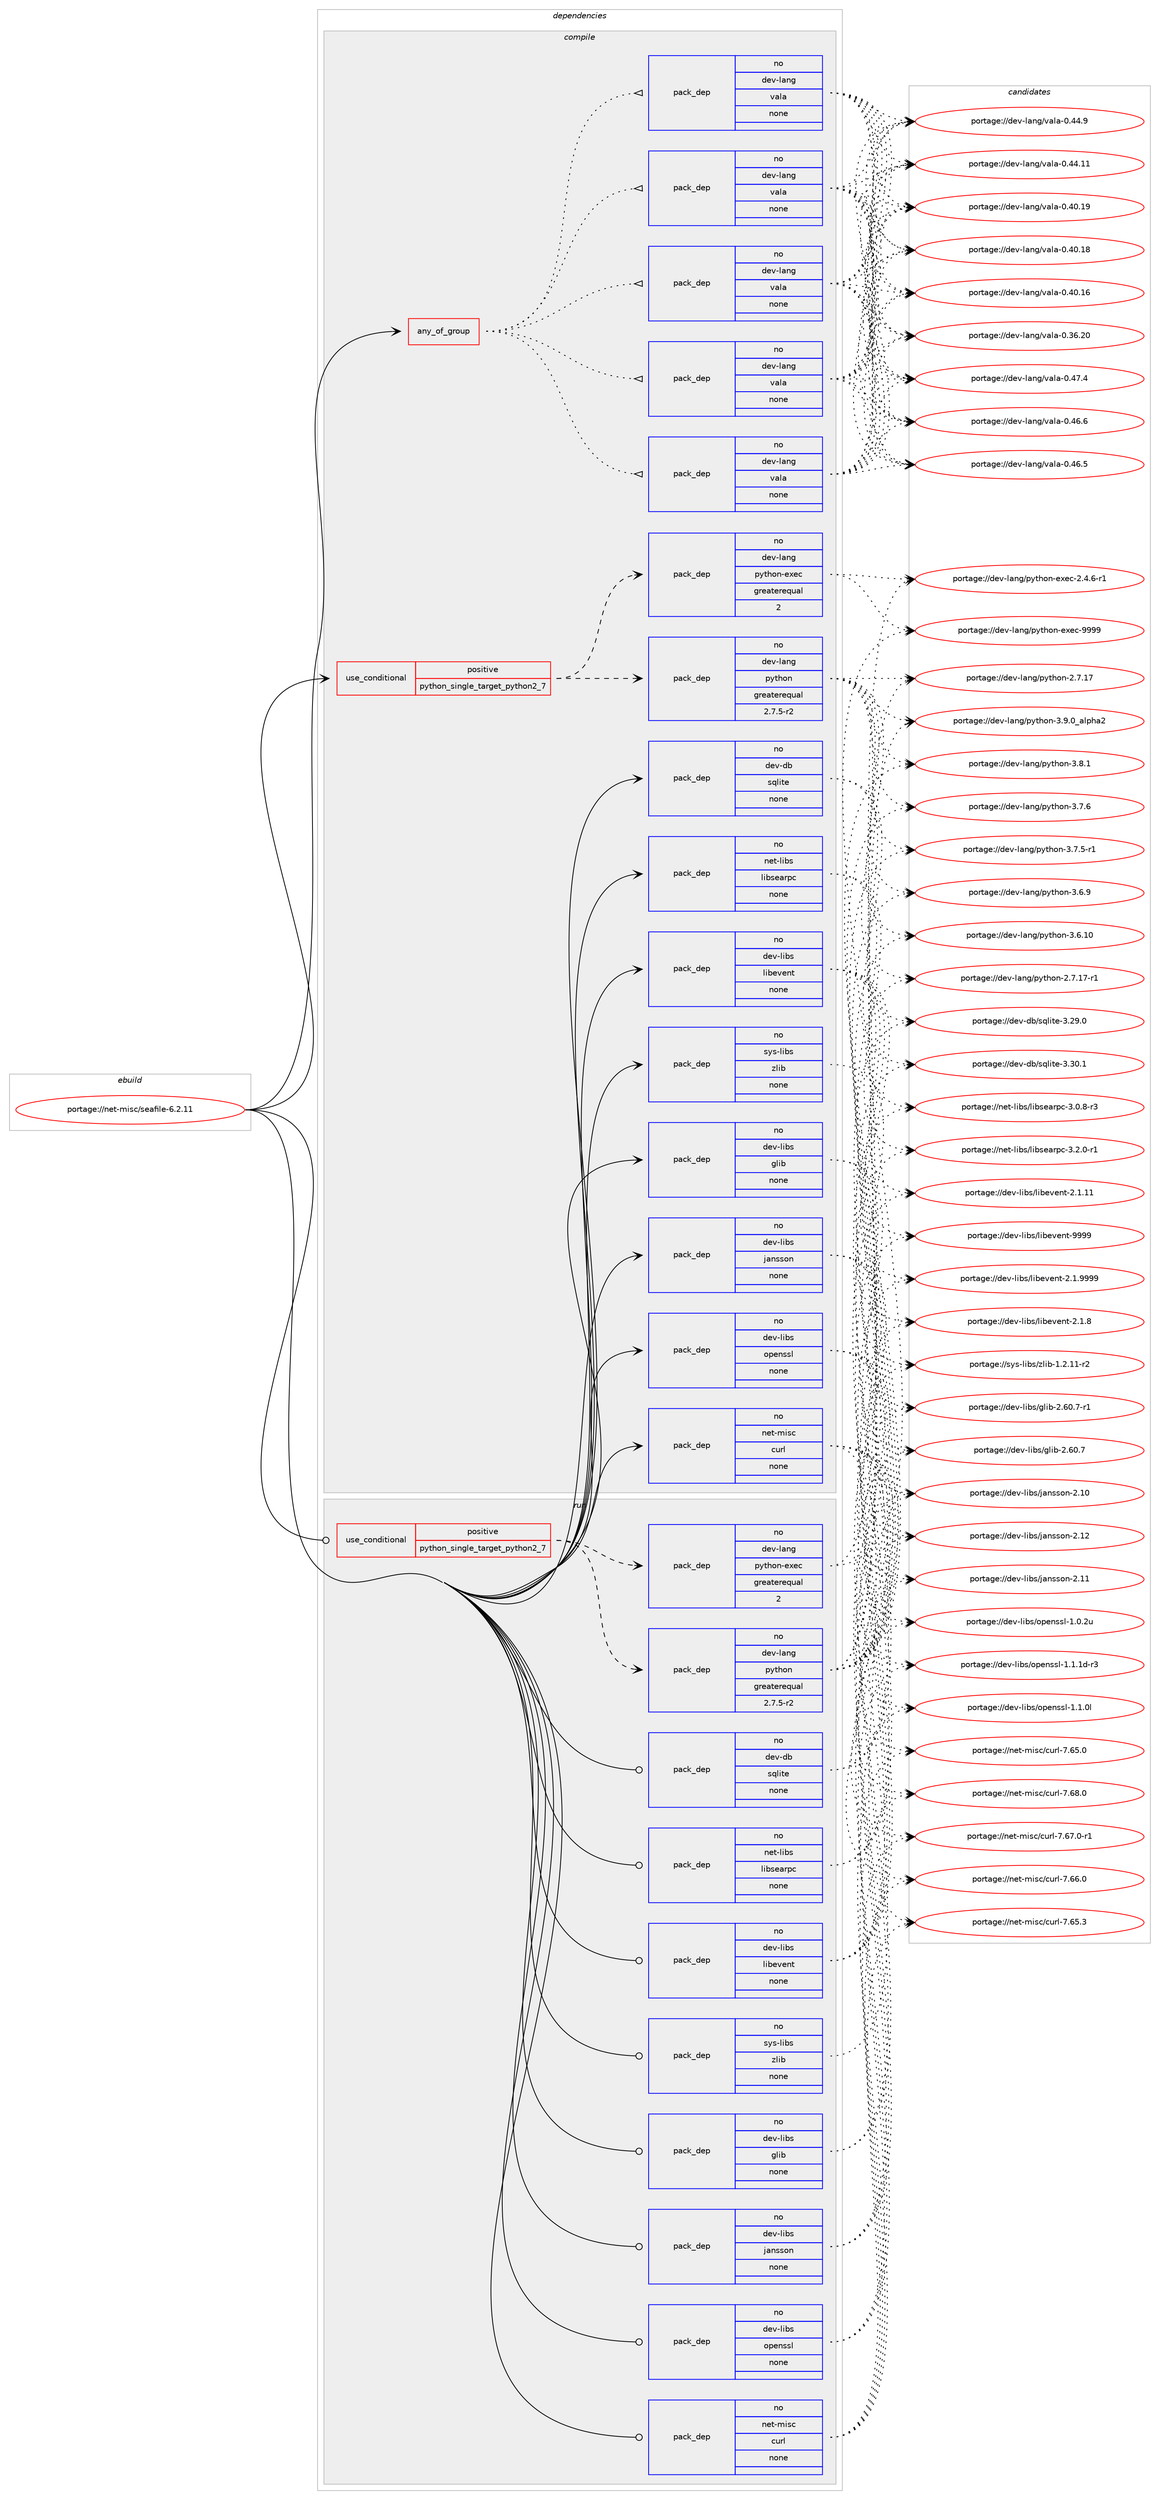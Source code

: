 digraph prolog {

# *************
# Graph options
# *************

newrank=true;
concentrate=true;
compound=true;
graph [rankdir=LR,fontname=Helvetica,fontsize=10,ranksep=1.5];#, ranksep=2.5, nodesep=0.2];
edge  [arrowhead=vee];
node  [fontname=Helvetica,fontsize=10];

# **********
# The ebuild
# **********

subgraph cluster_leftcol {
color=gray;
rank=same;
label=<<i>ebuild</i>>;
id [label="portage://net-misc/seafile-6.2.11", color=red, width=4, href="../net-misc/seafile-6.2.11.svg"];
}

# ****************
# The dependencies
# ****************

subgraph cluster_midcol {
color=gray;
label=<<i>dependencies</i>>;
subgraph cluster_compile {
fillcolor="#eeeeee";
style=filled;
label=<<i>compile</i>>;
subgraph any1915 {
dependency121522 [label=<<TABLE BORDER="0" CELLBORDER="1" CELLSPACING="0" CELLPADDING="4"><TR><TD CELLPADDING="10">any_of_group</TD></TR></TABLE>>, shape=none, color=red];subgraph pack94621 {
dependency121523 [label=<<TABLE BORDER="0" CELLBORDER="1" CELLSPACING="0" CELLPADDING="4" WIDTH="220"><TR><TD ROWSPAN="6" CELLPADDING="30">pack_dep</TD></TR><TR><TD WIDTH="110">no</TD></TR><TR><TD>dev-lang</TD></TR><TR><TD>vala</TD></TR><TR><TD>none</TD></TR><TR><TD></TD></TR></TABLE>>, shape=none, color=blue];
}
dependency121522:e -> dependency121523:w [weight=20,style="dotted",arrowhead="oinv"];
subgraph pack94622 {
dependency121524 [label=<<TABLE BORDER="0" CELLBORDER="1" CELLSPACING="0" CELLPADDING="4" WIDTH="220"><TR><TD ROWSPAN="6" CELLPADDING="30">pack_dep</TD></TR><TR><TD WIDTH="110">no</TD></TR><TR><TD>dev-lang</TD></TR><TR><TD>vala</TD></TR><TR><TD>none</TD></TR><TR><TD></TD></TR></TABLE>>, shape=none, color=blue];
}
dependency121522:e -> dependency121524:w [weight=20,style="dotted",arrowhead="oinv"];
subgraph pack94623 {
dependency121525 [label=<<TABLE BORDER="0" CELLBORDER="1" CELLSPACING="0" CELLPADDING="4" WIDTH="220"><TR><TD ROWSPAN="6" CELLPADDING="30">pack_dep</TD></TR><TR><TD WIDTH="110">no</TD></TR><TR><TD>dev-lang</TD></TR><TR><TD>vala</TD></TR><TR><TD>none</TD></TR><TR><TD></TD></TR></TABLE>>, shape=none, color=blue];
}
dependency121522:e -> dependency121525:w [weight=20,style="dotted",arrowhead="oinv"];
subgraph pack94624 {
dependency121526 [label=<<TABLE BORDER="0" CELLBORDER="1" CELLSPACING="0" CELLPADDING="4" WIDTH="220"><TR><TD ROWSPAN="6" CELLPADDING="30">pack_dep</TD></TR><TR><TD WIDTH="110">no</TD></TR><TR><TD>dev-lang</TD></TR><TR><TD>vala</TD></TR><TR><TD>none</TD></TR><TR><TD></TD></TR></TABLE>>, shape=none, color=blue];
}
dependency121522:e -> dependency121526:w [weight=20,style="dotted",arrowhead="oinv"];
subgraph pack94625 {
dependency121527 [label=<<TABLE BORDER="0" CELLBORDER="1" CELLSPACING="0" CELLPADDING="4" WIDTH="220"><TR><TD ROWSPAN="6" CELLPADDING="30">pack_dep</TD></TR><TR><TD WIDTH="110">no</TD></TR><TR><TD>dev-lang</TD></TR><TR><TD>vala</TD></TR><TR><TD>none</TD></TR><TR><TD></TD></TR></TABLE>>, shape=none, color=blue];
}
dependency121522:e -> dependency121527:w [weight=20,style="dotted",arrowhead="oinv"];
}
id:e -> dependency121522:w [weight=20,style="solid",arrowhead="vee"];
subgraph cond24883 {
dependency121528 [label=<<TABLE BORDER="0" CELLBORDER="1" CELLSPACING="0" CELLPADDING="4"><TR><TD ROWSPAN="3" CELLPADDING="10">use_conditional</TD></TR><TR><TD>positive</TD></TR><TR><TD>python_single_target_python2_7</TD></TR></TABLE>>, shape=none, color=red];
subgraph pack94626 {
dependency121529 [label=<<TABLE BORDER="0" CELLBORDER="1" CELLSPACING="0" CELLPADDING="4" WIDTH="220"><TR><TD ROWSPAN="6" CELLPADDING="30">pack_dep</TD></TR><TR><TD WIDTH="110">no</TD></TR><TR><TD>dev-lang</TD></TR><TR><TD>python</TD></TR><TR><TD>greaterequal</TD></TR><TR><TD>2.7.5-r2</TD></TR></TABLE>>, shape=none, color=blue];
}
dependency121528:e -> dependency121529:w [weight=20,style="dashed",arrowhead="vee"];
subgraph pack94627 {
dependency121530 [label=<<TABLE BORDER="0" CELLBORDER="1" CELLSPACING="0" CELLPADDING="4" WIDTH="220"><TR><TD ROWSPAN="6" CELLPADDING="30">pack_dep</TD></TR><TR><TD WIDTH="110">no</TD></TR><TR><TD>dev-lang</TD></TR><TR><TD>python-exec</TD></TR><TR><TD>greaterequal</TD></TR><TR><TD>2</TD></TR></TABLE>>, shape=none, color=blue];
}
dependency121528:e -> dependency121530:w [weight=20,style="dashed",arrowhead="vee"];
}
id:e -> dependency121528:w [weight=20,style="solid",arrowhead="vee"];
subgraph pack94628 {
dependency121531 [label=<<TABLE BORDER="0" CELLBORDER="1" CELLSPACING="0" CELLPADDING="4" WIDTH="220"><TR><TD ROWSPAN="6" CELLPADDING="30">pack_dep</TD></TR><TR><TD WIDTH="110">no</TD></TR><TR><TD>dev-db</TD></TR><TR><TD>sqlite</TD></TR><TR><TD>none</TD></TR><TR><TD></TD></TR></TABLE>>, shape=none, color=blue];
}
id:e -> dependency121531:w [weight=20,style="solid",arrowhead="vee"];
subgraph pack94629 {
dependency121532 [label=<<TABLE BORDER="0" CELLBORDER="1" CELLSPACING="0" CELLPADDING="4" WIDTH="220"><TR><TD ROWSPAN="6" CELLPADDING="30">pack_dep</TD></TR><TR><TD WIDTH="110">no</TD></TR><TR><TD>dev-libs</TD></TR><TR><TD>glib</TD></TR><TR><TD>none</TD></TR><TR><TD></TD></TR></TABLE>>, shape=none, color=blue];
}
id:e -> dependency121532:w [weight=20,style="solid",arrowhead="vee"];
subgraph pack94630 {
dependency121533 [label=<<TABLE BORDER="0" CELLBORDER="1" CELLSPACING="0" CELLPADDING="4" WIDTH="220"><TR><TD ROWSPAN="6" CELLPADDING="30">pack_dep</TD></TR><TR><TD WIDTH="110">no</TD></TR><TR><TD>dev-libs</TD></TR><TR><TD>jansson</TD></TR><TR><TD>none</TD></TR><TR><TD></TD></TR></TABLE>>, shape=none, color=blue];
}
id:e -> dependency121533:w [weight=20,style="solid",arrowhead="vee"];
subgraph pack94631 {
dependency121534 [label=<<TABLE BORDER="0" CELLBORDER="1" CELLSPACING="0" CELLPADDING="4" WIDTH="220"><TR><TD ROWSPAN="6" CELLPADDING="30">pack_dep</TD></TR><TR><TD WIDTH="110">no</TD></TR><TR><TD>dev-libs</TD></TR><TR><TD>libevent</TD></TR><TR><TD>none</TD></TR><TR><TD></TD></TR></TABLE>>, shape=none, color=blue];
}
id:e -> dependency121534:w [weight=20,style="solid",arrowhead="vee"];
subgraph pack94632 {
dependency121535 [label=<<TABLE BORDER="0" CELLBORDER="1" CELLSPACING="0" CELLPADDING="4" WIDTH="220"><TR><TD ROWSPAN="6" CELLPADDING="30">pack_dep</TD></TR><TR><TD WIDTH="110">no</TD></TR><TR><TD>dev-libs</TD></TR><TR><TD>openssl</TD></TR><TR><TD>none</TD></TR><TR><TD></TD></TR></TABLE>>, shape=none, color=blue];
}
id:e -> dependency121535:w [weight=20,style="solid",arrowhead="vee"];
subgraph pack94633 {
dependency121536 [label=<<TABLE BORDER="0" CELLBORDER="1" CELLSPACING="0" CELLPADDING="4" WIDTH="220"><TR><TD ROWSPAN="6" CELLPADDING="30">pack_dep</TD></TR><TR><TD WIDTH="110">no</TD></TR><TR><TD>net-libs</TD></TR><TR><TD>libsearpc</TD></TR><TR><TD>none</TD></TR><TR><TD></TD></TR></TABLE>>, shape=none, color=blue];
}
id:e -> dependency121536:w [weight=20,style="solid",arrowhead="vee"];
subgraph pack94634 {
dependency121537 [label=<<TABLE BORDER="0" CELLBORDER="1" CELLSPACING="0" CELLPADDING="4" WIDTH="220"><TR><TD ROWSPAN="6" CELLPADDING="30">pack_dep</TD></TR><TR><TD WIDTH="110">no</TD></TR><TR><TD>net-misc</TD></TR><TR><TD>curl</TD></TR><TR><TD>none</TD></TR><TR><TD></TD></TR></TABLE>>, shape=none, color=blue];
}
id:e -> dependency121537:w [weight=20,style="solid",arrowhead="vee"];
subgraph pack94635 {
dependency121538 [label=<<TABLE BORDER="0" CELLBORDER="1" CELLSPACING="0" CELLPADDING="4" WIDTH="220"><TR><TD ROWSPAN="6" CELLPADDING="30">pack_dep</TD></TR><TR><TD WIDTH="110">no</TD></TR><TR><TD>sys-libs</TD></TR><TR><TD>zlib</TD></TR><TR><TD>none</TD></TR><TR><TD></TD></TR></TABLE>>, shape=none, color=blue];
}
id:e -> dependency121538:w [weight=20,style="solid",arrowhead="vee"];
}
subgraph cluster_compileandrun {
fillcolor="#eeeeee";
style=filled;
label=<<i>compile and run</i>>;
}
subgraph cluster_run {
fillcolor="#eeeeee";
style=filled;
label=<<i>run</i>>;
subgraph cond24884 {
dependency121539 [label=<<TABLE BORDER="0" CELLBORDER="1" CELLSPACING="0" CELLPADDING="4"><TR><TD ROWSPAN="3" CELLPADDING="10">use_conditional</TD></TR><TR><TD>positive</TD></TR><TR><TD>python_single_target_python2_7</TD></TR></TABLE>>, shape=none, color=red];
subgraph pack94636 {
dependency121540 [label=<<TABLE BORDER="0" CELLBORDER="1" CELLSPACING="0" CELLPADDING="4" WIDTH="220"><TR><TD ROWSPAN="6" CELLPADDING="30">pack_dep</TD></TR><TR><TD WIDTH="110">no</TD></TR><TR><TD>dev-lang</TD></TR><TR><TD>python</TD></TR><TR><TD>greaterequal</TD></TR><TR><TD>2.7.5-r2</TD></TR></TABLE>>, shape=none, color=blue];
}
dependency121539:e -> dependency121540:w [weight=20,style="dashed",arrowhead="vee"];
subgraph pack94637 {
dependency121541 [label=<<TABLE BORDER="0" CELLBORDER="1" CELLSPACING="0" CELLPADDING="4" WIDTH="220"><TR><TD ROWSPAN="6" CELLPADDING="30">pack_dep</TD></TR><TR><TD WIDTH="110">no</TD></TR><TR><TD>dev-lang</TD></TR><TR><TD>python-exec</TD></TR><TR><TD>greaterequal</TD></TR><TR><TD>2</TD></TR></TABLE>>, shape=none, color=blue];
}
dependency121539:e -> dependency121541:w [weight=20,style="dashed",arrowhead="vee"];
}
id:e -> dependency121539:w [weight=20,style="solid",arrowhead="odot"];
subgraph pack94638 {
dependency121542 [label=<<TABLE BORDER="0" CELLBORDER="1" CELLSPACING="0" CELLPADDING="4" WIDTH="220"><TR><TD ROWSPAN="6" CELLPADDING="30">pack_dep</TD></TR><TR><TD WIDTH="110">no</TD></TR><TR><TD>dev-db</TD></TR><TR><TD>sqlite</TD></TR><TR><TD>none</TD></TR><TR><TD></TD></TR></TABLE>>, shape=none, color=blue];
}
id:e -> dependency121542:w [weight=20,style="solid",arrowhead="odot"];
subgraph pack94639 {
dependency121543 [label=<<TABLE BORDER="0" CELLBORDER="1" CELLSPACING="0" CELLPADDING="4" WIDTH="220"><TR><TD ROWSPAN="6" CELLPADDING="30">pack_dep</TD></TR><TR><TD WIDTH="110">no</TD></TR><TR><TD>dev-libs</TD></TR><TR><TD>glib</TD></TR><TR><TD>none</TD></TR><TR><TD></TD></TR></TABLE>>, shape=none, color=blue];
}
id:e -> dependency121543:w [weight=20,style="solid",arrowhead="odot"];
subgraph pack94640 {
dependency121544 [label=<<TABLE BORDER="0" CELLBORDER="1" CELLSPACING="0" CELLPADDING="4" WIDTH="220"><TR><TD ROWSPAN="6" CELLPADDING="30">pack_dep</TD></TR><TR><TD WIDTH="110">no</TD></TR><TR><TD>dev-libs</TD></TR><TR><TD>jansson</TD></TR><TR><TD>none</TD></TR><TR><TD></TD></TR></TABLE>>, shape=none, color=blue];
}
id:e -> dependency121544:w [weight=20,style="solid",arrowhead="odot"];
subgraph pack94641 {
dependency121545 [label=<<TABLE BORDER="0" CELLBORDER="1" CELLSPACING="0" CELLPADDING="4" WIDTH="220"><TR><TD ROWSPAN="6" CELLPADDING="30">pack_dep</TD></TR><TR><TD WIDTH="110">no</TD></TR><TR><TD>dev-libs</TD></TR><TR><TD>libevent</TD></TR><TR><TD>none</TD></TR><TR><TD></TD></TR></TABLE>>, shape=none, color=blue];
}
id:e -> dependency121545:w [weight=20,style="solid",arrowhead="odot"];
subgraph pack94642 {
dependency121546 [label=<<TABLE BORDER="0" CELLBORDER="1" CELLSPACING="0" CELLPADDING="4" WIDTH="220"><TR><TD ROWSPAN="6" CELLPADDING="30">pack_dep</TD></TR><TR><TD WIDTH="110">no</TD></TR><TR><TD>dev-libs</TD></TR><TR><TD>openssl</TD></TR><TR><TD>none</TD></TR><TR><TD></TD></TR></TABLE>>, shape=none, color=blue];
}
id:e -> dependency121546:w [weight=20,style="solid",arrowhead="odot"];
subgraph pack94643 {
dependency121547 [label=<<TABLE BORDER="0" CELLBORDER="1" CELLSPACING="0" CELLPADDING="4" WIDTH="220"><TR><TD ROWSPAN="6" CELLPADDING="30">pack_dep</TD></TR><TR><TD WIDTH="110">no</TD></TR><TR><TD>net-libs</TD></TR><TR><TD>libsearpc</TD></TR><TR><TD>none</TD></TR><TR><TD></TD></TR></TABLE>>, shape=none, color=blue];
}
id:e -> dependency121547:w [weight=20,style="solid",arrowhead="odot"];
subgraph pack94644 {
dependency121548 [label=<<TABLE BORDER="0" CELLBORDER="1" CELLSPACING="0" CELLPADDING="4" WIDTH="220"><TR><TD ROWSPAN="6" CELLPADDING="30">pack_dep</TD></TR><TR><TD WIDTH="110">no</TD></TR><TR><TD>net-misc</TD></TR><TR><TD>curl</TD></TR><TR><TD>none</TD></TR><TR><TD></TD></TR></TABLE>>, shape=none, color=blue];
}
id:e -> dependency121548:w [weight=20,style="solid",arrowhead="odot"];
subgraph pack94645 {
dependency121549 [label=<<TABLE BORDER="0" CELLBORDER="1" CELLSPACING="0" CELLPADDING="4" WIDTH="220"><TR><TD ROWSPAN="6" CELLPADDING="30">pack_dep</TD></TR><TR><TD WIDTH="110">no</TD></TR><TR><TD>sys-libs</TD></TR><TR><TD>zlib</TD></TR><TR><TD>none</TD></TR><TR><TD></TD></TR></TABLE>>, shape=none, color=blue];
}
id:e -> dependency121549:w [weight=20,style="solid",arrowhead="odot"];
}
}

# **************
# The candidates
# **************

subgraph cluster_choices {
rank=same;
color=gray;
label=<<i>candidates</i>>;

subgraph choice94621 {
color=black;
nodesep=1;
choice100101118451089711010347118971089745484652554652 [label="portage://dev-lang/vala-0.47.4", color=red, width=4,href="../dev-lang/vala-0.47.4.svg"];
choice100101118451089711010347118971089745484652544654 [label="portage://dev-lang/vala-0.46.6", color=red, width=4,href="../dev-lang/vala-0.46.6.svg"];
choice100101118451089711010347118971089745484652544653 [label="portage://dev-lang/vala-0.46.5", color=red, width=4,href="../dev-lang/vala-0.46.5.svg"];
choice100101118451089711010347118971089745484652524657 [label="portage://dev-lang/vala-0.44.9", color=red, width=4,href="../dev-lang/vala-0.44.9.svg"];
choice10010111845108971101034711897108974548465252464949 [label="portage://dev-lang/vala-0.44.11", color=red, width=4,href="../dev-lang/vala-0.44.11.svg"];
choice10010111845108971101034711897108974548465248464957 [label="portage://dev-lang/vala-0.40.19", color=red, width=4,href="../dev-lang/vala-0.40.19.svg"];
choice10010111845108971101034711897108974548465248464956 [label="portage://dev-lang/vala-0.40.18", color=red, width=4,href="../dev-lang/vala-0.40.18.svg"];
choice10010111845108971101034711897108974548465248464954 [label="portage://dev-lang/vala-0.40.16", color=red, width=4,href="../dev-lang/vala-0.40.16.svg"];
choice10010111845108971101034711897108974548465154465048 [label="portage://dev-lang/vala-0.36.20", color=red, width=4,href="../dev-lang/vala-0.36.20.svg"];
dependency121523:e -> choice100101118451089711010347118971089745484652554652:w [style=dotted,weight="100"];
dependency121523:e -> choice100101118451089711010347118971089745484652544654:w [style=dotted,weight="100"];
dependency121523:e -> choice100101118451089711010347118971089745484652544653:w [style=dotted,weight="100"];
dependency121523:e -> choice100101118451089711010347118971089745484652524657:w [style=dotted,weight="100"];
dependency121523:e -> choice10010111845108971101034711897108974548465252464949:w [style=dotted,weight="100"];
dependency121523:e -> choice10010111845108971101034711897108974548465248464957:w [style=dotted,weight="100"];
dependency121523:e -> choice10010111845108971101034711897108974548465248464956:w [style=dotted,weight="100"];
dependency121523:e -> choice10010111845108971101034711897108974548465248464954:w [style=dotted,weight="100"];
dependency121523:e -> choice10010111845108971101034711897108974548465154465048:w [style=dotted,weight="100"];
}
subgraph choice94622 {
color=black;
nodesep=1;
choice100101118451089711010347118971089745484652554652 [label="portage://dev-lang/vala-0.47.4", color=red, width=4,href="../dev-lang/vala-0.47.4.svg"];
choice100101118451089711010347118971089745484652544654 [label="portage://dev-lang/vala-0.46.6", color=red, width=4,href="../dev-lang/vala-0.46.6.svg"];
choice100101118451089711010347118971089745484652544653 [label="portage://dev-lang/vala-0.46.5", color=red, width=4,href="../dev-lang/vala-0.46.5.svg"];
choice100101118451089711010347118971089745484652524657 [label="portage://dev-lang/vala-0.44.9", color=red, width=4,href="../dev-lang/vala-0.44.9.svg"];
choice10010111845108971101034711897108974548465252464949 [label="portage://dev-lang/vala-0.44.11", color=red, width=4,href="../dev-lang/vala-0.44.11.svg"];
choice10010111845108971101034711897108974548465248464957 [label="portage://dev-lang/vala-0.40.19", color=red, width=4,href="../dev-lang/vala-0.40.19.svg"];
choice10010111845108971101034711897108974548465248464956 [label="portage://dev-lang/vala-0.40.18", color=red, width=4,href="../dev-lang/vala-0.40.18.svg"];
choice10010111845108971101034711897108974548465248464954 [label="portage://dev-lang/vala-0.40.16", color=red, width=4,href="../dev-lang/vala-0.40.16.svg"];
choice10010111845108971101034711897108974548465154465048 [label="portage://dev-lang/vala-0.36.20", color=red, width=4,href="../dev-lang/vala-0.36.20.svg"];
dependency121524:e -> choice100101118451089711010347118971089745484652554652:w [style=dotted,weight="100"];
dependency121524:e -> choice100101118451089711010347118971089745484652544654:w [style=dotted,weight="100"];
dependency121524:e -> choice100101118451089711010347118971089745484652544653:w [style=dotted,weight="100"];
dependency121524:e -> choice100101118451089711010347118971089745484652524657:w [style=dotted,weight="100"];
dependency121524:e -> choice10010111845108971101034711897108974548465252464949:w [style=dotted,weight="100"];
dependency121524:e -> choice10010111845108971101034711897108974548465248464957:w [style=dotted,weight="100"];
dependency121524:e -> choice10010111845108971101034711897108974548465248464956:w [style=dotted,weight="100"];
dependency121524:e -> choice10010111845108971101034711897108974548465248464954:w [style=dotted,weight="100"];
dependency121524:e -> choice10010111845108971101034711897108974548465154465048:w [style=dotted,weight="100"];
}
subgraph choice94623 {
color=black;
nodesep=1;
choice100101118451089711010347118971089745484652554652 [label="portage://dev-lang/vala-0.47.4", color=red, width=4,href="../dev-lang/vala-0.47.4.svg"];
choice100101118451089711010347118971089745484652544654 [label="portage://dev-lang/vala-0.46.6", color=red, width=4,href="../dev-lang/vala-0.46.6.svg"];
choice100101118451089711010347118971089745484652544653 [label="portage://dev-lang/vala-0.46.5", color=red, width=4,href="../dev-lang/vala-0.46.5.svg"];
choice100101118451089711010347118971089745484652524657 [label="portage://dev-lang/vala-0.44.9", color=red, width=4,href="../dev-lang/vala-0.44.9.svg"];
choice10010111845108971101034711897108974548465252464949 [label="portage://dev-lang/vala-0.44.11", color=red, width=4,href="../dev-lang/vala-0.44.11.svg"];
choice10010111845108971101034711897108974548465248464957 [label="portage://dev-lang/vala-0.40.19", color=red, width=4,href="../dev-lang/vala-0.40.19.svg"];
choice10010111845108971101034711897108974548465248464956 [label="portage://dev-lang/vala-0.40.18", color=red, width=4,href="../dev-lang/vala-0.40.18.svg"];
choice10010111845108971101034711897108974548465248464954 [label="portage://dev-lang/vala-0.40.16", color=red, width=4,href="../dev-lang/vala-0.40.16.svg"];
choice10010111845108971101034711897108974548465154465048 [label="portage://dev-lang/vala-0.36.20", color=red, width=4,href="../dev-lang/vala-0.36.20.svg"];
dependency121525:e -> choice100101118451089711010347118971089745484652554652:w [style=dotted,weight="100"];
dependency121525:e -> choice100101118451089711010347118971089745484652544654:w [style=dotted,weight="100"];
dependency121525:e -> choice100101118451089711010347118971089745484652544653:w [style=dotted,weight="100"];
dependency121525:e -> choice100101118451089711010347118971089745484652524657:w [style=dotted,weight="100"];
dependency121525:e -> choice10010111845108971101034711897108974548465252464949:w [style=dotted,weight="100"];
dependency121525:e -> choice10010111845108971101034711897108974548465248464957:w [style=dotted,weight="100"];
dependency121525:e -> choice10010111845108971101034711897108974548465248464956:w [style=dotted,weight="100"];
dependency121525:e -> choice10010111845108971101034711897108974548465248464954:w [style=dotted,weight="100"];
dependency121525:e -> choice10010111845108971101034711897108974548465154465048:w [style=dotted,weight="100"];
}
subgraph choice94624 {
color=black;
nodesep=1;
choice100101118451089711010347118971089745484652554652 [label="portage://dev-lang/vala-0.47.4", color=red, width=4,href="../dev-lang/vala-0.47.4.svg"];
choice100101118451089711010347118971089745484652544654 [label="portage://dev-lang/vala-0.46.6", color=red, width=4,href="../dev-lang/vala-0.46.6.svg"];
choice100101118451089711010347118971089745484652544653 [label="portage://dev-lang/vala-0.46.5", color=red, width=4,href="../dev-lang/vala-0.46.5.svg"];
choice100101118451089711010347118971089745484652524657 [label="portage://dev-lang/vala-0.44.9", color=red, width=4,href="../dev-lang/vala-0.44.9.svg"];
choice10010111845108971101034711897108974548465252464949 [label="portage://dev-lang/vala-0.44.11", color=red, width=4,href="../dev-lang/vala-0.44.11.svg"];
choice10010111845108971101034711897108974548465248464957 [label="portage://dev-lang/vala-0.40.19", color=red, width=4,href="../dev-lang/vala-0.40.19.svg"];
choice10010111845108971101034711897108974548465248464956 [label="portage://dev-lang/vala-0.40.18", color=red, width=4,href="../dev-lang/vala-0.40.18.svg"];
choice10010111845108971101034711897108974548465248464954 [label="portage://dev-lang/vala-0.40.16", color=red, width=4,href="../dev-lang/vala-0.40.16.svg"];
choice10010111845108971101034711897108974548465154465048 [label="portage://dev-lang/vala-0.36.20", color=red, width=4,href="../dev-lang/vala-0.36.20.svg"];
dependency121526:e -> choice100101118451089711010347118971089745484652554652:w [style=dotted,weight="100"];
dependency121526:e -> choice100101118451089711010347118971089745484652544654:w [style=dotted,weight="100"];
dependency121526:e -> choice100101118451089711010347118971089745484652544653:w [style=dotted,weight="100"];
dependency121526:e -> choice100101118451089711010347118971089745484652524657:w [style=dotted,weight="100"];
dependency121526:e -> choice10010111845108971101034711897108974548465252464949:w [style=dotted,weight="100"];
dependency121526:e -> choice10010111845108971101034711897108974548465248464957:w [style=dotted,weight="100"];
dependency121526:e -> choice10010111845108971101034711897108974548465248464956:w [style=dotted,weight="100"];
dependency121526:e -> choice10010111845108971101034711897108974548465248464954:w [style=dotted,weight="100"];
dependency121526:e -> choice10010111845108971101034711897108974548465154465048:w [style=dotted,weight="100"];
}
subgraph choice94625 {
color=black;
nodesep=1;
choice100101118451089711010347118971089745484652554652 [label="portage://dev-lang/vala-0.47.4", color=red, width=4,href="../dev-lang/vala-0.47.4.svg"];
choice100101118451089711010347118971089745484652544654 [label="portage://dev-lang/vala-0.46.6", color=red, width=4,href="../dev-lang/vala-0.46.6.svg"];
choice100101118451089711010347118971089745484652544653 [label="portage://dev-lang/vala-0.46.5", color=red, width=4,href="../dev-lang/vala-0.46.5.svg"];
choice100101118451089711010347118971089745484652524657 [label="portage://dev-lang/vala-0.44.9", color=red, width=4,href="../dev-lang/vala-0.44.9.svg"];
choice10010111845108971101034711897108974548465252464949 [label="portage://dev-lang/vala-0.44.11", color=red, width=4,href="../dev-lang/vala-0.44.11.svg"];
choice10010111845108971101034711897108974548465248464957 [label="portage://dev-lang/vala-0.40.19", color=red, width=4,href="../dev-lang/vala-0.40.19.svg"];
choice10010111845108971101034711897108974548465248464956 [label="portage://dev-lang/vala-0.40.18", color=red, width=4,href="../dev-lang/vala-0.40.18.svg"];
choice10010111845108971101034711897108974548465248464954 [label="portage://dev-lang/vala-0.40.16", color=red, width=4,href="../dev-lang/vala-0.40.16.svg"];
choice10010111845108971101034711897108974548465154465048 [label="portage://dev-lang/vala-0.36.20", color=red, width=4,href="../dev-lang/vala-0.36.20.svg"];
dependency121527:e -> choice100101118451089711010347118971089745484652554652:w [style=dotted,weight="100"];
dependency121527:e -> choice100101118451089711010347118971089745484652544654:w [style=dotted,weight="100"];
dependency121527:e -> choice100101118451089711010347118971089745484652544653:w [style=dotted,weight="100"];
dependency121527:e -> choice100101118451089711010347118971089745484652524657:w [style=dotted,weight="100"];
dependency121527:e -> choice10010111845108971101034711897108974548465252464949:w [style=dotted,weight="100"];
dependency121527:e -> choice10010111845108971101034711897108974548465248464957:w [style=dotted,weight="100"];
dependency121527:e -> choice10010111845108971101034711897108974548465248464956:w [style=dotted,weight="100"];
dependency121527:e -> choice10010111845108971101034711897108974548465248464954:w [style=dotted,weight="100"];
dependency121527:e -> choice10010111845108971101034711897108974548465154465048:w [style=dotted,weight="100"];
}
subgraph choice94626 {
color=black;
nodesep=1;
choice10010111845108971101034711212111610411111045514657464895971081121049750 [label="portage://dev-lang/python-3.9.0_alpha2", color=red, width=4,href="../dev-lang/python-3.9.0_alpha2.svg"];
choice100101118451089711010347112121116104111110455146564649 [label="portage://dev-lang/python-3.8.1", color=red, width=4,href="../dev-lang/python-3.8.1.svg"];
choice100101118451089711010347112121116104111110455146554654 [label="portage://dev-lang/python-3.7.6", color=red, width=4,href="../dev-lang/python-3.7.6.svg"];
choice1001011184510897110103471121211161041111104551465546534511449 [label="portage://dev-lang/python-3.7.5-r1", color=red, width=4,href="../dev-lang/python-3.7.5-r1.svg"];
choice100101118451089711010347112121116104111110455146544657 [label="portage://dev-lang/python-3.6.9", color=red, width=4,href="../dev-lang/python-3.6.9.svg"];
choice10010111845108971101034711212111610411111045514654464948 [label="portage://dev-lang/python-3.6.10", color=red, width=4,href="../dev-lang/python-3.6.10.svg"];
choice100101118451089711010347112121116104111110455046554649554511449 [label="portage://dev-lang/python-2.7.17-r1", color=red, width=4,href="../dev-lang/python-2.7.17-r1.svg"];
choice10010111845108971101034711212111610411111045504655464955 [label="portage://dev-lang/python-2.7.17", color=red, width=4,href="../dev-lang/python-2.7.17.svg"];
dependency121529:e -> choice10010111845108971101034711212111610411111045514657464895971081121049750:w [style=dotted,weight="100"];
dependency121529:e -> choice100101118451089711010347112121116104111110455146564649:w [style=dotted,weight="100"];
dependency121529:e -> choice100101118451089711010347112121116104111110455146554654:w [style=dotted,weight="100"];
dependency121529:e -> choice1001011184510897110103471121211161041111104551465546534511449:w [style=dotted,weight="100"];
dependency121529:e -> choice100101118451089711010347112121116104111110455146544657:w [style=dotted,weight="100"];
dependency121529:e -> choice10010111845108971101034711212111610411111045514654464948:w [style=dotted,weight="100"];
dependency121529:e -> choice100101118451089711010347112121116104111110455046554649554511449:w [style=dotted,weight="100"];
dependency121529:e -> choice10010111845108971101034711212111610411111045504655464955:w [style=dotted,weight="100"];
}
subgraph choice94627 {
color=black;
nodesep=1;
choice10010111845108971101034711212111610411111045101120101994557575757 [label="portage://dev-lang/python-exec-9999", color=red, width=4,href="../dev-lang/python-exec-9999.svg"];
choice10010111845108971101034711212111610411111045101120101994550465246544511449 [label="portage://dev-lang/python-exec-2.4.6-r1", color=red, width=4,href="../dev-lang/python-exec-2.4.6-r1.svg"];
dependency121530:e -> choice10010111845108971101034711212111610411111045101120101994557575757:w [style=dotted,weight="100"];
dependency121530:e -> choice10010111845108971101034711212111610411111045101120101994550465246544511449:w [style=dotted,weight="100"];
}
subgraph choice94628 {
color=black;
nodesep=1;
choice10010111845100984711511310810511610145514651484649 [label="portage://dev-db/sqlite-3.30.1", color=red, width=4,href="../dev-db/sqlite-3.30.1.svg"];
choice10010111845100984711511310810511610145514650574648 [label="portage://dev-db/sqlite-3.29.0", color=red, width=4,href="../dev-db/sqlite-3.29.0.svg"];
dependency121531:e -> choice10010111845100984711511310810511610145514651484649:w [style=dotted,weight="100"];
dependency121531:e -> choice10010111845100984711511310810511610145514650574648:w [style=dotted,weight="100"];
}
subgraph choice94629 {
color=black;
nodesep=1;
choice10010111845108105981154710310810598455046544846554511449 [label="portage://dev-libs/glib-2.60.7-r1", color=red, width=4,href="../dev-libs/glib-2.60.7-r1.svg"];
choice1001011184510810598115471031081059845504654484655 [label="portage://dev-libs/glib-2.60.7", color=red, width=4,href="../dev-libs/glib-2.60.7.svg"];
dependency121532:e -> choice10010111845108105981154710310810598455046544846554511449:w [style=dotted,weight="100"];
dependency121532:e -> choice1001011184510810598115471031081059845504654484655:w [style=dotted,weight="100"];
}
subgraph choice94630 {
color=black;
nodesep=1;
choice100101118451081059811547106971101151151111104550464950 [label="portage://dev-libs/jansson-2.12", color=red, width=4,href="../dev-libs/jansson-2.12.svg"];
choice100101118451081059811547106971101151151111104550464949 [label="portage://dev-libs/jansson-2.11", color=red, width=4,href="../dev-libs/jansson-2.11.svg"];
choice100101118451081059811547106971101151151111104550464948 [label="portage://dev-libs/jansson-2.10", color=red, width=4,href="../dev-libs/jansson-2.10.svg"];
dependency121533:e -> choice100101118451081059811547106971101151151111104550464950:w [style=dotted,weight="100"];
dependency121533:e -> choice100101118451081059811547106971101151151111104550464949:w [style=dotted,weight="100"];
dependency121533:e -> choice100101118451081059811547106971101151151111104550464948:w [style=dotted,weight="100"];
}
subgraph choice94631 {
color=black;
nodesep=1;
choice100101118451081059811547108105981011181011101164557575757 [label="portage://dev-libs/libevent-9999", color=red, width=4,href="../dev-libs/libevent-9999.svg"];
choice10010111845108105981154710810598101118101110116455046494657575757 [label="portage://dev-libs/libevent-2.1.9999", color=red, width=4,href="../dev-libs/libevent-2.1.9999.svg"];
choice10010111845108105981154710810598101118101110116455046494656 [label="portage://dev-libs/libevent-2.1.8", color=red, width=4,href="../dev-libs/libevent-2.1.8.svg"];
choice1001011184510810598115471081059810111810111011645504649464949 [label="portage://dev-libs/libevent-2.1.11", color=red, width=4,href="../dev-libs/libevent-2.1.11.svg"];
dependency121534:e -> choice100101118451081059811547108105981011181011101164557575757:w [style=dotted,weight="100"];
dependency121534:e -> choice10010111845108105981154710810598101118101110116455046494657575757:w [style=dotted,weight="100"];
dependency121534:e -> choice10010111845108105981154710810598101118101110116455046494656:w [style=dotted,weight="100"];
dependency121534:e -> choice1001011184510810598115471081059810111810111011645504649464949:w [style=dotted,weight="100"];
}
subgraph choice94632 {
color=black;
nodesep=1;
choice1001011184510810598115471111121011101151151084549464946491004511451 [label="portage://dev-libs/openssl-1.1.1d-r3", color=red, width=4,href="../dev-libs/openssl-1.1.1d-r3.svg"];
choice100101118451081059811547111112101110115115108454946494648108 [label="portage://dev-libs/openssl-1.1.0l", color=red, width=4,href="../dev-libs/openssl-1.1.0l.svg"];
choice100101118451081059811547111112101110115115108454946484650117 [label="portage://dev-libs/openssl-1.0.2u", color=red, width=4,href="../dev-libs/openssl-1.0.2u.svg"];
dependency121535:e -> choice1001011184510810598115471111121011101151151084549464946491004511451:w [style=dotted,weight="100"];
dependency121535:e -> choice100101118451081059811547111112101110115115108454946494648108:w [style=dotted,weight="100"];
dependency121535:e -> choice100101118451081059811547111112101110115115108454946484650117:w [style=dotted,weight="100"];
}
subgraph choice94633 {
color=black;
nodesep=1;
choice1101011164510810598115471081059811510197114112994551465046484511449 [label="portage://net-libs/libsearpc-3.2.0-r1", color=red, width=4,href="../net-libs/libsearpc-3.2.0-r1.svg"];
choice1101011164510810598115471081059811510197114112994551464846564511451 [label="portage://net-libs/libsearpc-3.0.8-r3", color=red, width=4,href="../net-libs/libsearpc-3.0.8-r3.svg"];
dependency121536:e -> choice1101011164510810598115471081059811510197114112994551465046484511449:w [style=dotted,weight="100"];
dependency121536:e -> choice1101011164510810598115471081059811510197114112994551464846564511451:w [style=dotted,weight="100"];
}
subgraph choice94634 {
color=black;
nodesep=1;
choice1101011164510910511599479911711410845554654564648 [label="portage://net-misc/curl-7.68.0", color=red, width=4,href="../net-misc/curl-7.68.0.svg"];
choice11010111645109105115994799117114108455546545546484511449 [label="portage://net-misc/curl-7.67.0-r1", color=red, width=4,href="../net-misc/curl-7.67.0-r1.svg"];
choice1101011164510910511599479911711410845554654544648 [label="portage://net-misc/curl-7.66.0", color=red, width=4,href="../net-misc/curl-7.66.0.svg"];
choice1101011164510910511599479911711410845554654534651 [label="portage://net-misc/curl-7.65.3", color=red, width=4,href="../net-misc/curl-7.65.3.svg"];
choice1101011164510910511599479911711410845554654534648 [label="portage://net-misc/curl-7.65.0", color=red, width=4,href="../net-misc/curl-7.65.0.svg"];
dependency121537:e -> choice1101011164510910511599479911711410845554654564648:w [style=dotted,weight="100"];
dependency121537:e -> choice11010111645109105115994799117114108455546545546484511449:w [style=dotted,weight="100"];
dependency121537:e -> choice1101011164510910511599479911711410845554654544648:w [style=dotted,weight="100"];
dependency121537:e -> choice1101011164510910511599479911711410845554654534651:w [style=dotted,weight="100"];
dependency121537:e -> choice1101011164510910511599479911711410845554654534648:w [style=dotted,weight="100"];
}
subgraph choice94635 {
color=black;
nodesep=1;
choice11512111545108105981154712210810598454946504649494511450 [label="portage://sys-libs/zlib-1.2.11-r2", color=red, width=4,href="../sys-libs/zlib-1.2.11-r2.svg"];
dependency121538:e -> choice11512111545108105981154712210810598454946504649494511450:w [style=dotted,weight="100"];
}
subgraph choice94636 {
color=black;
nodesep=1;
choice10010111845108971101034711212111610411111045514657464895971081121049750 [label="portage://dev-lang/python-3.9.0_alpha2", color=red, width=4,href="../dev-lang/python-3.9.0_alpha2.svg"];
choice100101118451089711010347112121116104111110455146564649 [label="portage://dev-lang/python-3.8.1", color=red, width=4,href="../dev-lang/python-3.8.1.svg"];
choice100101118451089711010347112121116104111110455146554654 [label="portage://dev-lang/python-3.7.6", color=red, width=4,href="../dev-lang/python-3.7.6.svg"];
choice1001011184510897110103471121211161041111104551465546534511449 [label="portage://dev-lang/python-3.7.5-r1", color=red, width=4,href="../dev-lang/python-3.7.5-r1.svg"];
choice100101118451089711010347112121116104111110455146544657 [label="portage://dev-lang/python-3.6.9", color=red, width=4,href="../dev-lang/python-3.6.9.svg"];
choice10010111845108971101034711212111610411111045514654464948 [label="portage://dev-lang/python-3.6.10", color=red, width=4,href="../dev-lang/python-3.6.10.svg"];
choice100101118451089711010347112121116104111110455046554649554511449 [label="portage://dev-lang/python-2.7.17-r1", color=red, width=4,href="../dev-lang/python-2.7.17-r1.svg"];
choice10010111845108971101034711212111610411111045504655464955 [label="portage://dev-lang/python-2.7.17", color=red, width=4,href="../dev-lang/python-2.7.17.svg"];
dependency121540:e -> choice10010111845108971101034711212111610411111045514657464895971081121049750:w [style=dotted,weight="100"];
dependency121540:e -> choice100101118451089711010347112121116104111110455146564649:w [style=dotted,weight="100"];
dependency121540:e -> choice100101118451089711010347112121116104111110455146554654:w [style=dotted,weight="100"];
dependency121540:e -> choice1001011184510897110103471121211161041111104551465546534511449:w [style=dotted,weight="100"];
dependency121540:e -> choice100101118451089711010347112121116104111110455146544657:w [style=dotted,weight="100"];
dependency121540:e -> choice10010111845108971101034711212111610411111045514654464948:w [style=dotted,weight="100"];
dependency121540:e -> choice100101118451089711010347112121116104111110455046554649554511449:w [style=dotted,weight="100"];
dependency121540:e -> choice10010111845108971101034711212111610411111045504655464955:w [style=dotted,weight="100"];
}
subgraph choice94637 {
color=black;
nodesep=1;
choice10010111845108971101034711212111610411111045101120101994557575757 [label="portage://dev-lang/python-exec-9999", color=red, width=4,href="../dev-lang/python-exec-9999.svg"];
choice10010111845108971101034711212111610411111045101120101994550465246544511449 [label="portage://dev-lang/python-exec-2.4.6-r1", color=red, width=4,href="../dev-lang/python-exec-2.4.6-r1.svg"];
dependency121541:e -> choice10010111845108971101034711212111610411111045101120101994557575757:w [style=dotted,weight="100"];
dependency121541:e -> choice10010111845108971101034711212111610411111045101120101994550465246544511449:w [style=dotted,weight="100"];
}
subgraph choice94638 {
color=black;
nodesep=1;
choice10010111845100984711511310810511610145514651484649 [label="portage://dev-db/sqlite-3.30.1", color=red, width=4,href="../dev-db/sqlite-3.30.1.svg"];
choice10010111845100984711511310810511610145514650574648 [label="portage://dev-db/sqlite-3.29.0", color=red, width=4,href="../dev-db/sqlite-3.29.0.svg"];
dependency121542:e -> choice10010111845100984711511310810511610145514651484649:w [style=dotted,weight="100"];
dependency121542:e -> choice10010111845100984711511310810511610145514650574648:w [style=dotted,weight="100"];
}
subgraph choice94639 {
color=black;
nodesep=1;
choice10010111845108105981154710310810598455046544846554511449 [label="portage://dev-libs/glib-2.60.7-r1", color=red, width=4,href="../dev-libs/glib-2.60.7-r1.svg"];
choice1001011184510810598115471031081059845504654484655 [label="portage://dev-libs/glib-2.60.7", color=red, width=4,href="../dev-libs/glib-2.60.7.svg"];
dependency121543:e -> choice10010111845108105981154710310810598455046544846554511449:w [style=dotted,weight="100"];
dependency121543:e -> choice1001011184510810598115471031081059845504654484655:w [style=dotted,weight="100"];
}
subgraph choice94640 {
color=black;
nodesep=1;
choice100101118451081059811547106971101151151111104550464950 [label="portage://dev-libs/jansson-2.12", color=red, width=4,href="../dev-libs/jansson-2.12.svg"];
choice100101118451081059811547106971101151151111104550464949 [label="portage://dev-libs/jansson-2.11", color=red, width=4,href="../dev-libs/jansson-2.11.svg"];
choice100101118451081059811547106971101151151111104550464948 [label="portage://dev-libs/jansson-2.10", color=red, width=4,href="../dev-libs/jansson-2.10.svg"];
dependency121544:e -> choice100101118451081059811547106971101151151111104550464950:w [style=dotted,weight="100"];
dependency121544:e -> choice100101118451081059811547106971101151151111104550464949:w [style=dotted,weight="100"];
dependency121544:e -> choice100101118451081059811547106971101151151111104550464948:w [style=dotted,weight="100"];
}
subgraph choice94641 {
color=black;
nodesep=1;
choice100101118451081059811547108105981011181011101164557575757 [label="portage://dev-libs/libevent-9999", color=red, width=4,href="../dev-libs/libevent-9999.svg"];
choice10010111845108105981154710810598101118101110116455046494657575757 [label="portage://dev-libs/libevent-2.1.9999", color=red, width=4,href="../dev-libs/libevent-2.1.9999.svg"];
choice10010111845108105981154710810598101118101110116455046494656 [label="portage://dev-libs/libevent-2.1.8", color=red, width=4,href="../dev-libs/libevent-2.1.8.svg"];
choice1001011184510810598115471081059810111810111011645504649464949 [label="portage://dev-libs/libevent-2.1.11", color=red, width=4,href="../dev-libs/libevent-2.1.11.svg"];
dependency121545:e -> choice100101118451081059811547108105981011181011101164557575757:w [style=dotted,weight="100"];
dependency121545:e -> choice10010111845108105981154710810598101118101110116455046494657575757:w [style=dotted,weight="100"];
dependency121545:e -> choice10010111845108105981154710810598101118101110116455046494656:w [style=dotted,weight="100"];
dependency121545:e -> choice1001011184510810598115471081059810111810111011645504649464949:w [style=dotted,weight="100"];
}
subgraph choice94642 {
color=black;
nodesep=1;
choice1001011184510810598115471111121011101151151084549464946491004511451 [label="portage://dev-libs/openssl-1.1.1d-r3", color=red, width=4,href="../dev-libs/openssl-1.1.1d-r3.svg"];
choice100101118451081059811547111112101110115115108454946494648108 [label="portage://dev-libs/openssl-1.1.0l", color=red, width=4,href="../dev-libs/openssl-1.1.0l.svg"];
choice100101118451081059811547111112101110115115108454946484650117 [label="portage://dev-libs/openssl-1.0.2u", color=red, width=4,href="../dev-libs/openssl-1.0.2u.svg"];
dependency121546:e -> choice1001011184510810598115471111121011101151151084549464946491004511451:w [style=dotted,weight="100"];
dependency121546:e -> choice100101118451081059811547111112101110115115108454946494648108:w [style=dotted,weight="100"];
dependency121546:e -> choice100101118451081059811547111112101110115115108454946484650117:w [style=dotted,weight="100"];
}
subgraph choice94643 {
color=black;
nodesep=1;
choice1101011164510810598115471081059811510197114112994551465046484511449 [label="portage://net-libs/libsearpc-3.2.0-r1", color=red, width=4,href="../net-libs/libsearpc-3.2.0-r1.svg"];
choice1101011164510810598115471081059811510197114112994551464846564511451 [label="portage://net-libs/libsearpc-3.0.8-r3", color=red, width=4,href="../net-libs/libsearpc-3.0.8-r3.svg"];
dependency121547:e -> choice1101011164510810598115471081059811510197114112994551465046484511449:w [style=dotted,weight="100"];
dependency121547:e -> choice1101011164510810598115471081059811510197114112994551464846564511451:w [style=dotted,weight="100"];
}
subgraph choice94644 {
color=black;
nodesep=1;
choice1101011164510910511599479911711410845554654564648 [label="portage://net-misc/curl-7.68.0", color=red, width=4,href="../net-misc/curl-7.68.0.svg"];
choice11010111645109105115994799117114108455546545546484511449 [label="portage://net-misc/curl-7.67.0-r1", color=red, width=4,href="../net-misc/curl-7.67.0-r1.svg"];
choice1101011164510910511599479911711410845554654544648 [label="portage://net-misc/curl-7.66.0", color=red, width=4,href="../net-misc/curl-7.66.0.svg"];
choice1101011164510910511599479911711410845554654534651 [label="portage://net-misc/curl-7.65.3", color=red, width=4,href="../net-misc/curl-7.65.3.svg"];
choice1101011164510910511599479911711410845554654534648 [label="portage://net-misc/curl-7.65.0", color=red, width=4,href="../net-misc/curl-7.65.0.svg"];
dependency121548:e -> choice1101011164510910511599479911711410845554654564648:w [style=dotted,weight="100"];
dependency121548:e -> choice11010111645109105115994799117114108455546545546484511449:w [style=dotted,weight="100"];
dependency121548:e -> choice1101011164510910511599479911711410845554654544648:w [style=dotted,weight="100"];
dependency121548:e -> choice1101011164510910511599479911711410845554654534651:w [style=dotted,weight="100"];
dependency121548:e -> choice1101011164510910511599479911711410845554654534648:w [style=dotted,weight="100"];
}
subgraph choice94645 {
color=black;
nodesep=1;
choice11512111545108105981154712210810598454946504649494511450 [label="portage://sys-libs/zlib-1.2.11-r2", color=red, width=4,href="../sys-libs/zlib-1.2.11-r2.svg"];
dependency121549:e -> choice11512111545108105981154712210810598454946504649494511450:w [style=dotted,weight="100"];
}
}

}
